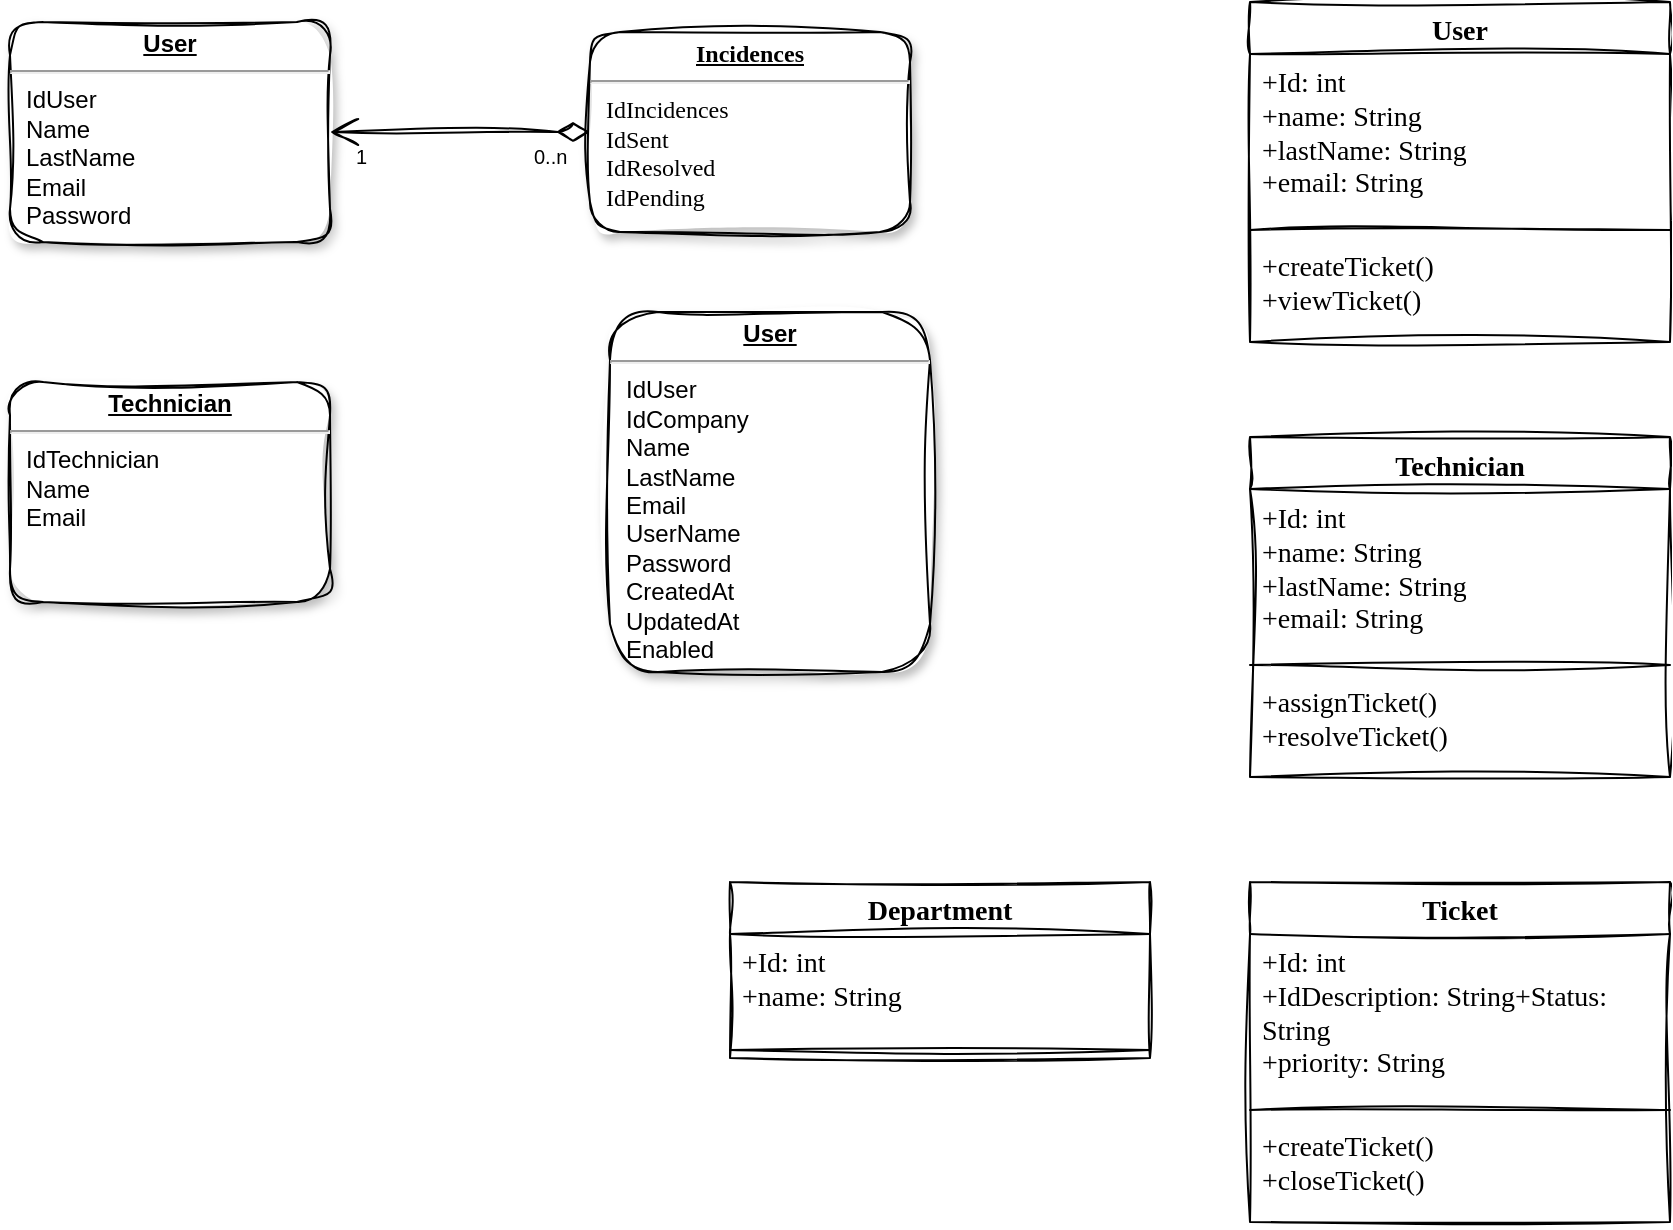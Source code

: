 <mxfile version="24.7.17">
  <diagram name="Page-1" id="efa7a0a1-bf9b-a30e-e6df-94a7791c09e9">
    <mxGraphModel dx="1999" dy="632" grid="1" gridSize="10" guides="1" tooltips="1" connect="1" arrows="1" fold="1" page="1" pageScale="1" pageWidth="826" pageHeight="1169" background="none" math="0" shadow="0">
      <root>
        <mxCell id="0" />
        <mxCell id="1" parent="0" />
        <mxCell id="22" value="&lt;p style=&quot;margin: 0px; margin-top: 4px; text-align: center; text-decoration: underline;&quot;&gt;&lt;strong&gt;User&lt;/strong&gt;&lt;/p&gt;&lt;hr /&gt;&lt;p style=&quot;margin: 0px; margin-left: 8px;&quot;&gt;IdUser&lt;/p&gt;&lt;p style=&quot;margin: 0px; margin-left: 8px;&quot;&gt;IdCompany&lt;/p&gt;&lt;p style=&quot;margin: 0px; margin-left: 8px;&quot;&gt;Name&lt;/p&gt;&lt;p style=&quot;margin: 0px; margin-left: 8px;&quot;&gt;LastName&lt;/p&gt;&lt;p style=&quot;margin: 0px; margin-left: 8px;&quot;&gt;Email&lt;/p&gt;&lt;p style=&quot;margin: 0px; margin-left: 8px;&quot;&gt;UserName&lt;/p&gt;&lt;p style=&quot;margin: 0px; margin-left: 8px;&quot;&gt;Password&lt;/p&gt;&lt;p style=&quot;margin: 0px; margin-left: 8px;&quot;&gt;CreatedAt&lt;/p&gt;&lt;p style=&quot;margin: 0px; margin-left: 8px;&quot;&gt;UpdatedAt&lt;/p&gt;&lt;p style=&quot;margin: 0px; margin-left: 8px;&quot;&gt;Enabled&lt;/p&gt;" style="verticalAlign=top;align=left;overflow=fill;fontSize=12;fontFamily=Helvetica;html=1;shadow=1;labelBackgroundColor=none;rounded=1;sketch=1;curveFitting=1;jiggle=2;" parent="1" vertex="1">
          <mxGeometry x="240.0" y="255" width="160.0" height="180" as="geometry" />
        </mxCell>
        <mxCell id="BpRNYE2-Jp7DaFgBa-Ws-114" value="&lt;p style=&quot;margin: 0px; margin-top: 4px; text-align: center; text-decoration: underline;&quot;&gt;&lt;strong&gt;User&lt;/strong&gt;&lt;/p&gt;&lt;hr&gt;&lt;p style=&quot;margin: 0px; margin-left: 8px;&quot;&gt;IdUser&lt;/p&gt;&lt;p style=&quot;margin: 0px; margin-left: 8px;&quot;&gt;Name&lt;/p&gt;&lt;p style=&quot;margin: 0px; margin-left: 8px;&quot;&gt;LastName&lt;/p&gt;&lt;p style=&quot;margin: 0px; margin-left: 8px;&quot;&gt;Email&lt;/p&gt;&lt;p style=&quot;margin: 0px; margin-left: 8px;&quot;&gt;Password&lt;/p&gt;" style="verticalAlign=top;align=left;overflow=fill;fontSize=12;fontFamily=Helvetica;html=1;shadow=1;labelBackgroundColor=none;rounded=1;sketch=1;curveFitting=1;jiggle=2;" parent="1" vertex="1">
          <mxGeometry x="-60" y="110" width="160" height="110" as="geometry" />
        </mxCell>
        <mxCell id="BpRNYE2-Jp7DaFgBa-Ws-115" value="&lt;p style=&quot;margin: 0px; margin-top: 4px; text-align: center; text-decoration: underline;&quot;&gt;&lt;strong&gt;Incidences&lt;/strong&gt;&lt;/p&gt;&lt;hr&gt;&lt;p style=&quot;margin: 0px; margin-left: 8px;&quot;&gt;IdIncidences&lt;/p&gt;&lt;p style=&quot;margin: 0px; margin-left: 8px;&quot;&gt;IdSent&lt;/p&gt;&lt;p style=&quot;margin: 0px; margin-left: 8px;&quot;&gt;IdResolved&lt;/p&gt;&lt;p style=&quot;margin: 0px; margin-left: 8px;&quot;&gt;IdPending&lt;/p&gt;" style="verticalAlign=top;align=left;overflow=fill;fontSize=12;fontFamily=Comic Sans MS;html=1;shadow=1;rounded=1;labelBackgroundColor=none;sketch=1;curveFitting=1;jiggle=2;" parent="1" vertex="1">
          <mxGeometry x="230" y="115" width="160" height="100" as="geometry" />
        </mxCell>
        <mxCell id="BpRNYE2-Jp7DaFgBa-Ws-120" value="" style="endArrow=open;endSize=12;startArrow=diamondThin;startSize=14;startFill=0;edgeStyle=orthogonalEdgeStyle;labelBackgroundColor=none;fontColor=default;sketch=1;curveFitting=1;jiggle=2;" parent="1" source="BpRNYE2-Jp7DaFgBa-Ws-115" target="BpRNYE2-Jp7DaFgBa-Ws-114" edge="1">
          <mxGeometry x="1389.36" y="130" as="geometry">
            <mxPoint x="449.36" y="-190" as="sourcePoint" />
            <mxPoint x="609.36" y="-190" as="targetPoint" />
          </mxGeometry>
        </mxCell>
        <mxCell id="BpRNYE2-Jp7DaFgBa-Ws-121" value="0..n" style="resizable=0;align=left;verticalAlign=top;labelBackgroundColor=none;fontSize=10;shadow=1;rounded=1;sketch=1;curveFitting=1;jiggle=2;" parent="BpRNYE2-Jp7DaFgBa-Ws-120" connectable="0" vertex="1">
          <mxGeometry x="-1" relative="1" as="geometry">
            <mxPoint x="-30" as="offset" />
          </mxGeometry>
        </mxCell>
        <mxCell id="BpRNYE2-Jp7DaFgBa-Ws-122" value="1" style="resizable=0;align=right;verticalAlign=top;labelBackgroundColor=none;fontSize=10;shadow=1;rounded=1;sketch=1;curveFitting=1;jiggle=2;" parent="BpRNYE2-Jp7DaFgBa-Ws-120" connectable="0" vertex="1">
          <mxGeometry x="1" relative="1" as="geometry">
            <mxPoint x="20" y="2.728e-13" as="offset" />
          </mxGeometry>
        </mxCell>
        <mxCell id="BpRNYE2-Jp7DaFgBa-Ws-126" value="&lt;p style=&quot;margin: 0px; margin-top: 4px; text-align: center; text-decoration: underline;&quot;&gt;&lt;strong&gt;Technician&lt;/strong&gt;&lt;/p&gt;&lt;hr&gt;&lt;p style=&quot;margin: 0px; margin-left: 8px;&quot;&gt;IdTechnician&lt;/p&gt;&lt;p style=&quot;margin: 0px; margin-left: 8px;&quot;&gt;Name&lt;/p&gt;&lt;p style=&quot;margin: 0px; margin-left: 8px;&quot;&gt;Email&lt;/p&gt;&lt;p style=&quot;margin: 0px; margin-left: 8px;&quot;&gt;&lt;br&gt;&lt;/p&gt;" style="verticalAlign=top;align=left;overflow=fill;fontSize=12;fontFamily=Helvetica;html=1;shadow=1;labelBackgroundColor=none;rounded=1;sketch=1;curveFitting=1;jiggle=2;" parent="1" vertex="1">
          <mxGeometry x="-60" y="290" width="160" height="110" as="geometry" />
        </mxCell>
        <mxCell id="gRg0W0RZRQ-PAgkCzWt9-22" value="User" style="swimlane;fontStyle=1;align=center;verticalAlign=top;childLayout=stackLayout;horizontal=1;startSize=26;horizontalStack=0;resizeParent=1;resizeParentMax=0;resizeLast=0;collapsible=1;marginBottom=0;whiteSpace=wrap;html=1;sketch=1;hachureGap=4;jiggle=2;curveFitting=1;fontFamily=Comic Sans MS;fontSize=14;" vertex="1" parent="1">
          <mxGeometry x="560" y="100" width="210" height="170" as="geometry">
            <mxRectangle x="1180" y="352.5" width="70" height="30" as="alternateBounds" />
          </mxGeometry>
        </mxCell>
        <mxCell id="gRg0W0RZRQ-PAgkCzWt9-23" value="&lt;div&gt;+Id: int&lt;/div&gt;&lt;div&gt;+name: String&lt;/div&gt;&lt;div&gt;+lastName: String&lt;/div&gt;&lt;div&gt;+email: String&lt;/div&gt;" style="text;align=left;verticalAlign=top;spacingLeft=4;spacingRight=4;overflow=hidden;rotatable=0;points=[[0,0.5],[1,0.5]];portConstraint=eastwest;whiteSpace=wrap;html=1;fontFamily=Comic Sans MS;fontSize=14;" vertex="1" parent="gRg0W0RZRQ-PAgkCzWt9-22">
          <mxGeometry y="26" width="210" height="84" as="geometry" />
        </mxCell>
        <mxCell id="gRg0W0RZRQ-PAgkCzWt9-24" value="" style="line;strokeWidth=1;align=left;verticalAlign=middle;spacingTop=-1;spacingLeft=3;spacingRight=3;rotatable=0;labelPosition=right;points=[];portConstraint=eastwest;sketch=1;hachureGap=4;jiggle=2;curveFitting=1;fontFamily=Comic Sans MS;fontSize=14;" vertex="1" parent="gRg0W0RZRQ-PAgkCzWt9-22">
          <mxGeometry y="110" width="210" height="8" as="geometry" />
        </mxCell>
        <mxCell id="gRg0W0RZRQ-PAgkCzWt9-25" value="+createTicket()&lt;div&gt;+viewTicket()&lt;/div&gt;" style="text;align=left;verticalAlign=top;spacingLeft=4;spacingRight=4;overflow=hidden;rotatable=0;points=[[0,0.5],[1,0.5]];portConstraint=eastwest;whiteSpace=wrap;html=1;fontFamily=Comic Sans MS;fontSize=14;" vertex="1" parent="gRg0W0RZRQ-PAgkCzWt9-22">
          <mxGeometry y="118" width="210" height="52" as="geometry" />
        </mxCell>
        <mxCell id="gRg0W0RZRQ-PAgkCzWt9-26" value="Technician" style="swimlane;fontStyle=1;align=center;verticalAlign=top;childLayout=stackLayout;horizontal=1;startSize=26;horizontalStack=0;resizeParent=1;resizeParentMax=0;resizeLast=0;collapsible=1;marginBottom=0;whiteSpace=wrap;html=1;sketch=1;hachureGap=4;jiggle=2;curveFitting=1;fontFamily=Comic Sans MS;fontSize=14;" vertex="1" parent="1">
          <mxGeometry x="560" y="317.5" width="210" height="170" as="geometry">
            <mxRectangle x="1180" y="570" width="110" height="30" as="alternateBounds" />
          </mxGeometry>
        </mxCell>
        <mxCell id="gRg0W0RZRQ-PAgkCzWt9-27" value="+Id: int&lt;div&gt;+name: String&lt;/div&gt;&lt;div&gt;+lastName: String&lt;/div&gt;&lt;div&gt;+email: String&lt;/div&gt;" style="text;align=left;verticalAlign=top;spacingLeft=4;spacingRight=4;overflow=hidden;rotatable=0;points=[[0,0.5],[1,0.5]];portConstraint=eastwest;whiteSpace=wrap;html=1;fontFamily=Comic Sans MS;fontSize=14;" vertex="1" parent="gRg0W0RZRQ-PAgkCzWt9-26">
          <mxGeometry y="26" width="210" height="84" as="geometry" />
        </mxCell>
        <mxCell id="gRg0W0RZRQ-PAgkCzWt9-28" value="" style="line;strokeWidth=1;align=left;verticalAlign=middle;spacingTop=-1;spacingLeft=3;spacingRight=3;rotatable=0;labelPosition=right;points=[];portConstraint=eastwest;sketch=1;hachureGap=4;jiggle=2;curveFitting=1;fontFamily=Comic Sans MS;fontSize=14;" vertex="1" parent="gRg0W0RZRQ-PAgkCzWt9-26">
          <mxGeometry y="110" width="210" height="8" as="geometry" />
        </mxCell>
        <mxCell id="gRg0W0RZRQ-PAgkCzWt9-29" value="+assignTicket()&lt;div&gt;+resolveTicket()&lt;/div&gt;" style="text;align=left;verticalAlign=top;spacingLeft=4;spacingRight=4;overflow=hidden;rotatable=0;points=[[0,0.5],[1,0.5]];portConstraint=eastwest;whiteSpace=wrap;html=1;fontFamily=Comic Sans MS;fontSize=14;" vertex="1" parent="gRg0W0RZRQ-PAgkCzWt9-26">
          <mxGeometry y="118" width="210" height="52" as="geometry" />
        </mxCell>
        <mxCell id="gRg0W0RZRQ-PAgkCzWt9-31" value="Ticket" style="swimlane;fontStyle=1;align=center;verticalAlign=top;childLayout=stackLayout;horizontal=1;startSize=26;horizontalStack=0;resizeParent=1;resizeParentMax=0;resizeLast=0;collapsible=1;marginBottom=0;whiteSpace=wrap;html=1;sketch=1;hachureGap=4;jiggle=2;curveFitting=1;fontFamily=Comic Sans MS;fontSize=14;" vertex="1" parent="1">
          <mxGeometry x="560" y="540" width="210" height="170" as="geometry">
            <mxRectangle x="1180" y="570" width="110" height="30" as="alternateBounds" />
          </mxGeometry>
        </mxCell>
        <mxCell id="gRg0W0RZRQ-PAgkCzWt9-32" value="+Id: int&lt;div&gt;+IdDescription: String&lt;span style=&quot;background-color: initial;&quot;&gt;+Status: String&lt;/span&gt;&lt;/div&gt;&lt;div&gt;&lt;span style=&quot;background-color: initial;&quot;&gt;+priority: String&lt;br&gt;&lt;/span&gt;&lt;/div&gt;" style="text;align=left;verticalAlign=top;spacingLeft=4;spacingRight=4;overflow=hidden;rotatable=0;points=[[0,0.5],[1,0.5]];portConstraint=eastwest;whiteSpace=wrap;html=1;fontFamily=Comic Sans MS;fontSize=14;" vertex="1" parent="gRg0W0RZRQ-PAgkCzWt9-31">
          <mxGeometry y="26" width="210" height="84" as="geometry" />
        </mxCell>
        <mxCell id="gRg0W0RZRQ-PAgkCzWt9-33" value="" style="line;strokeWidth=1;align=left;verticalAlign=middle;spacingTop=-1;spacingLeft=3;spacingRight=3;rotatable=0;labelPosition=right;points=[];portConstraint=eastwest;sketch=1;hachureGap=4;jiggle=2;curveFitting=1;fontFamily=Comic Sans MS;fontSize=14;" vertex="1" parent="gRg0W0RZRQ-PAgkCzWt9-31">
          <mxGeometry y="110" width="210" height="8" as="geometry" />
        </mxCell>
        <mxCell id="gRg0W0RZRQ-PAgkCzWt9-34" value="+createTicket()&lt;div&gt;+closeTicket()&lt;/div&gt;" style="text;align=left;verticalAlign=top;spacingLeft=4;spacingRight=4;overflow=hidden;rotatable=0;points=[[0,0.5],[1,0.5]];portConstraint=eastwest;whiteSpace=wrap;html=1;fontFamily=Comic Sans MS;fontSize=14;" vertex="1" parent="gRg0W0RZRQ-PAgkCzWt9-31">
          <mxGeometry y="118" width="210" height="52" as="geometry" />
        </mxCell>
        <mxCell id="gRg0W0RZRQ-PAgkCzWt9-35" value="Department" style="swimlane;fontStyle=1;align=center;verticalAlign=top;childLayout=stackLayout;horizontal=1;startSize=26;horizontalStack=0;resizeParent=1;resizeParentMax=0;resizeLast=0;collapsible=1;marginBottom=0;whiteSpace=wrap;html=1;sketch=1;hachureGap=4;jiggle=2;curveFitting=1;fontFamily=Comic Sans MS;fontSize=14;" vertex="1" parent="1">
          <mxGeometry x="300" y="540" width="210" height="88" as="geometry">
            <mxRectangle x="1180" y="570" width="110" height="30" as="alternateBounds" />
          </mxGeometry>
        </mxCell>
        <mxCell id="gRg0W0RZRQ-PAgkCzWt9-36" value="+Id: int&lt;div&gt;+name: String&lt;/div&gt;" style="text;align=left;verticalAlign=top;spacingLeft=4;spacingRight=4;overflow=hidden;rotatable=0;points=[[0,0.5],[1,0.5]];portConstraint=eastwest;whiteSpace=wrap;html=1;fontFamily=Comic Sans MS;fontSize=14;" vertex="1" parent="gRg0W0RZRQ-PAgkCzWt9-35">
          <mxGeometry y="26" width="210" height="54" as="geometry" />
        </mxCell>
        <mxCell id="gRg0W0RZRQ-PAgkCzWt9-37" value="" style="line;strokeWidth=1;align=left;verticalAlign=middle;spacingTop=-1;spacingLeft=3;spacingRight=3;rotatable=0;labelPosition=right;points=[];portConstraint=eastwest;sketch=1;hachureGap=4;jiggle=2;curveFitting=1;fontFamily=Comic Sans MS;fontSize=14;" vertex="1" parent="gRg0W0RZRQ-PAgkCzWt9-35">
          <mxGeometry y="80" width="210" height="8" as="geometry" />
        </mxCell>
      </root>
    </mxGraphModel>
  </diagram>
</mxfile>
